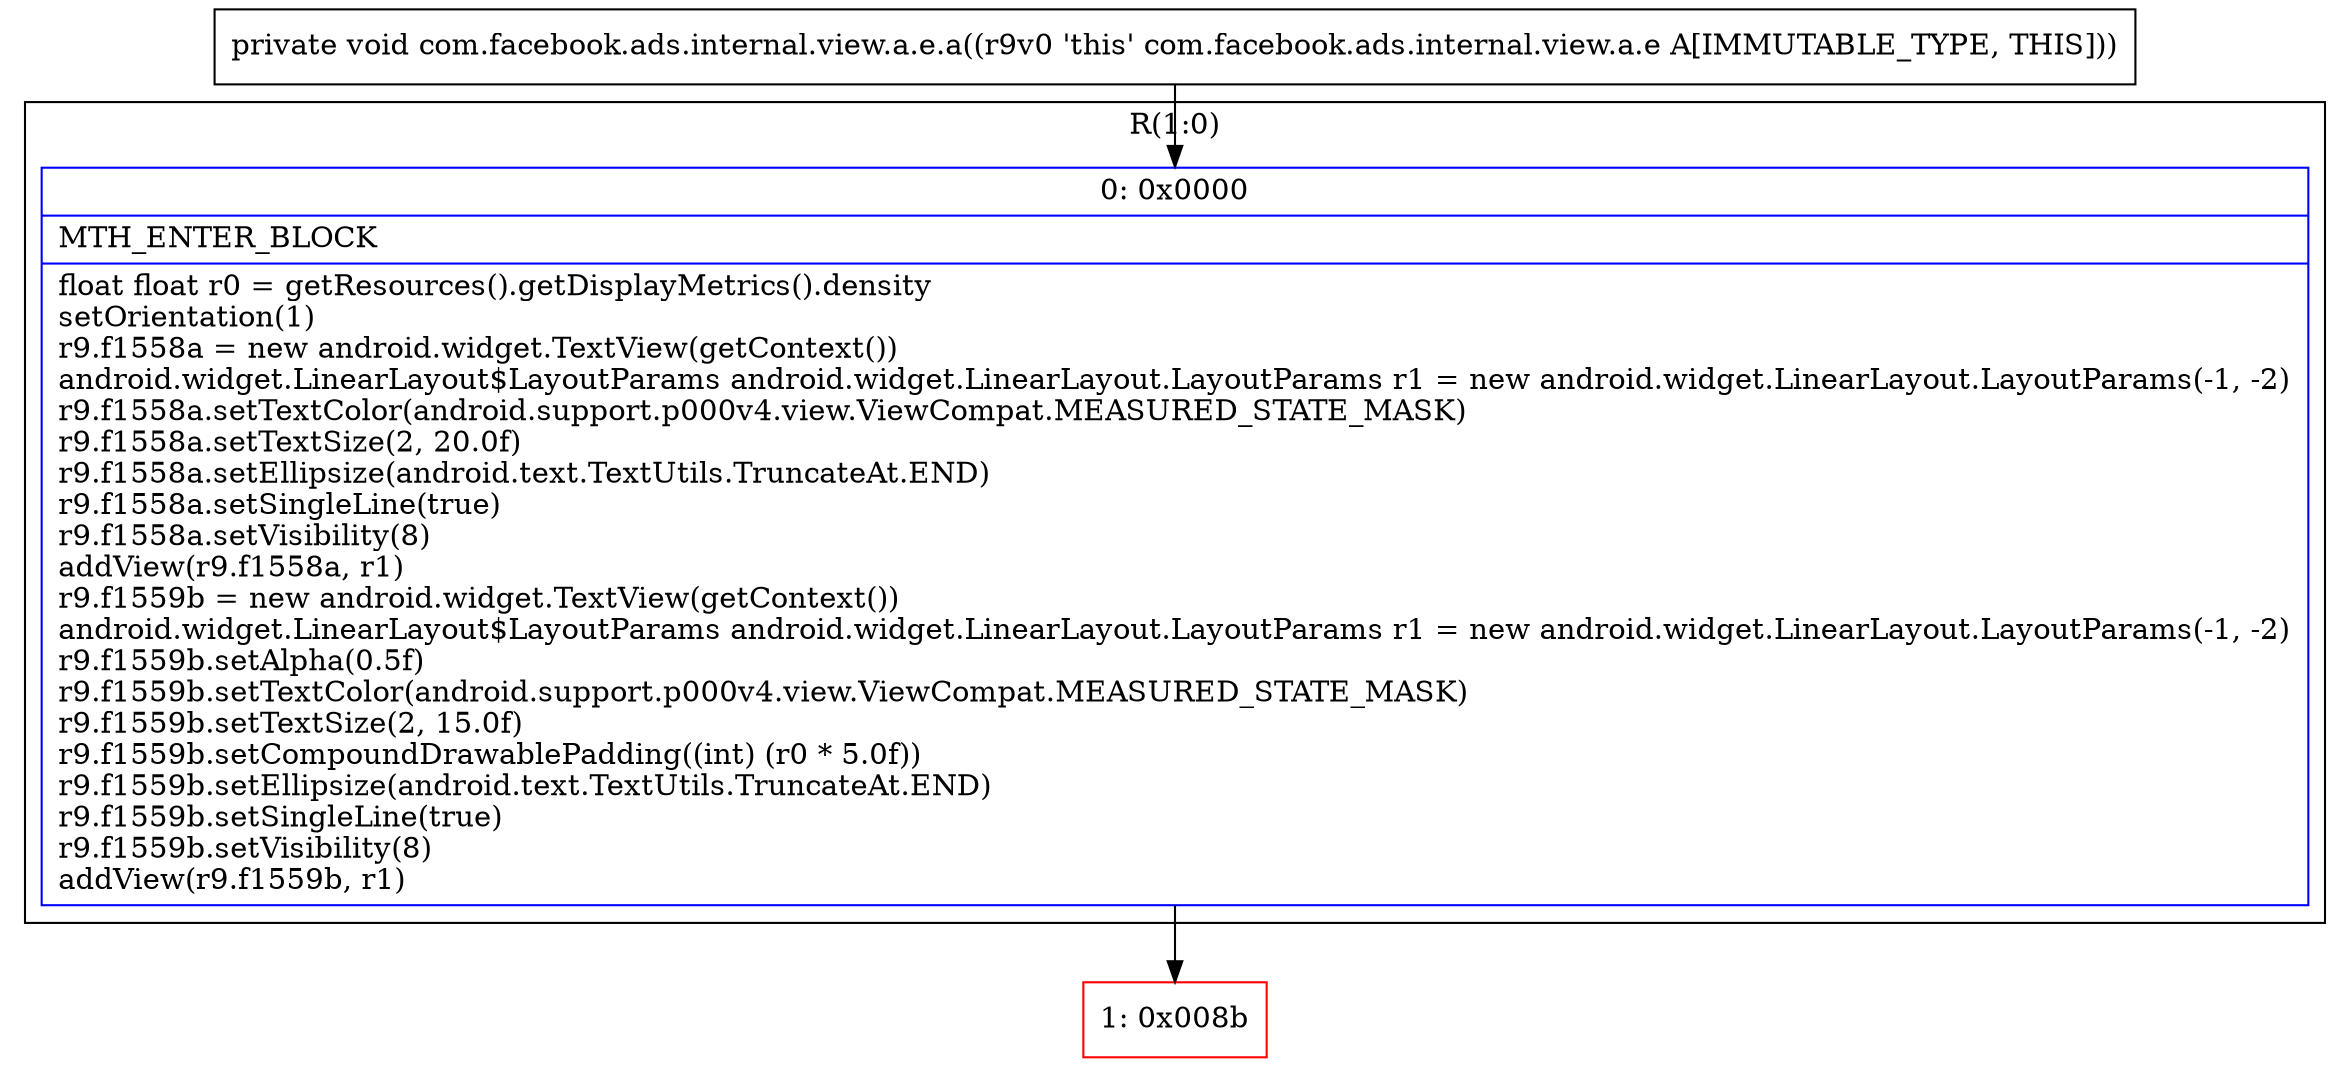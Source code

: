 digraph "CFG forcom.facebook.ads.internal.view.a.e.a()V" {
subgraph cluster_Region_219552646 {
label = "R(1:0)";
node [shape=record,color=blue];
Node_0 [shape=record,label="{0\:\ 0x0000|MTH_ENTER_BLOCK\l|float float r0 = getResources().getDisplayMetrics().density\lsetOrientation(1)\lr9.f1558a = new android.widget.TextView(getContext())\landroid.widget.LinearLayout$LayoutParams android.widget.LinearLayout.LayoutParams r1 = new android.widget.LinearLayout.LayoutParams(\-1, \-2)\lr9.f1558a.setTextColor(android.support.p000v4.view.ViewCompat.MEASURED_STATE_MASK)\lr9.f1558a.setTextSize(2, 20.0f)\lr9.f1558a.setEllipsize(android.text.TextUtils.TruncateAt.END)\lr9.f1558a.setSingleLine(true)\lr9.f1558a.setVisibility(8)\laddView(r9.f1558a, r1)\lr9.f1559b = new android.widget.TextView(getContext())\landroid.widget.LinearLayout$LayoutParams android.widget.LinearLayout.LayoutParams r1 = new android.widget.LinearLayout.LayoutParams(\-1, \-2)\lr9.f1559b.setAlpha(0.5f)\lr9.f1559b.setTextColor(android.support.p000v4.view.ViewCompat.MEASURED_STATE_MASK)\lr9.f1559b.setTextSize(2, 15.0f)\lr9.f1559b.setCompoundDrawablePadding((int) (r0 * 5.0f))\lr9.f1559b.setEllipsize(android.text.TextUtils.TruncateAt.END)\lr9.f1559b.setSingleLine(true)\lr9.f1559b.setVisibility(8)\laddView(r9.f1559b, r1)\l}"];
}
Node_1 [shape=record,color=red,label="{1\:\ 0x008b}"];
MethodNode[shape=record,label="{private void com.facebook.ads.internal.view.a.e.a((r9v0 'this' com.facebook.ads.internal.view.a.e A[IMMUTABLE_TYPE, THIS])) }"];
MethodNode -> Node_0;
Node_0 -> Node_1;
}

